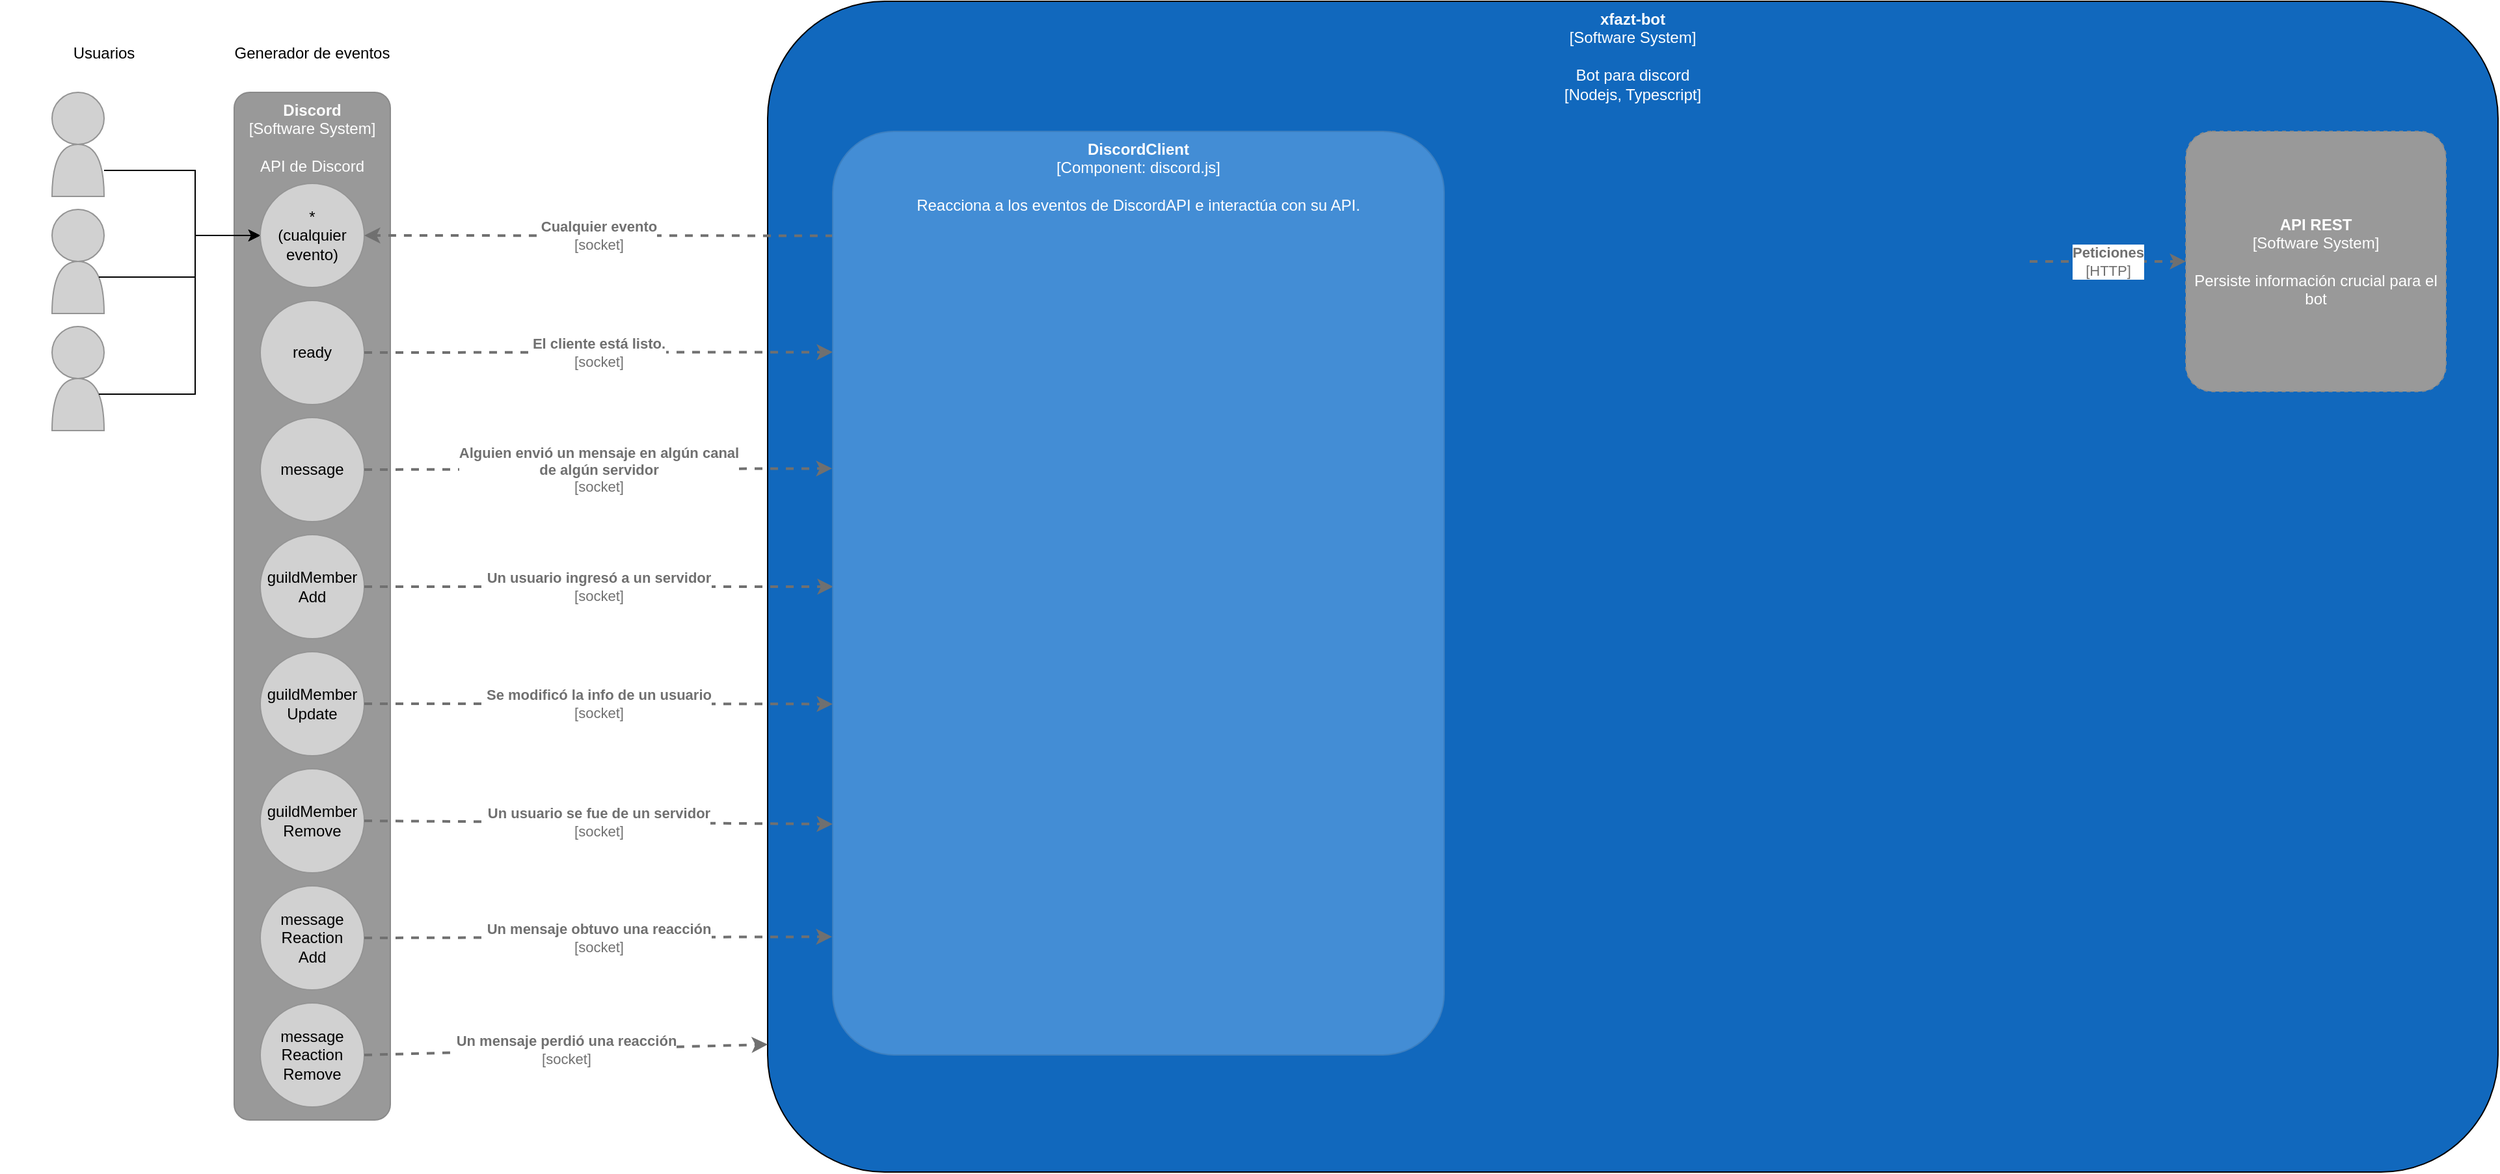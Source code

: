 <mxfile version="13.10.4" type="github">
  <diagram id="pZjO1q-zsHxC9P53aRX8" name="Page-1">
    <mxGraphModel dx="2500" dy="2115" grid="1" gridSize="10" guides="1" tooltips="1" connect="1" arrows="1" fold="1" page="1" pageScale="1" pageWidth="827" pageHeight="1169" math="0" shadow="0">
      <root>
        <mxCell id="0" />
        <mxCell id="1" parent="0" />
        <object placeholders="1" c4Name="Discord" c4Type="Software System" c4Description="API de Discord" label="&lt;b&gt;%c4Name%&lt;/b&gt;&lt;div&gt;[%c4Type%]&lt;/div&gt;&lt;br&gt;&lt;div&gt;%c4Description%&lt;/div&gt;" id="AsDXCz73vh-PDOLJINpi-14">
          <mxCell style="rounded=1;whiteSpace=wrap;html=1;labelBackgroundColor=none;fillColor=#999999;fontColor=#ffffff;align=center;arcSize=10;strokeColor=#8A8A8A;metaEdit=1;metaData={&quot;c4Type&quot;:{&quot;editable&quot;:false}};points=[[0.25,0,0],[0.5,0,0],[0.75,0,0],[1,0.25,0],[1,0.5,0],[1,0.75,0],[0.75,1,0],[0.5,1,0],[0.25,1,0],[0,0.75,0],[0,0.5,0],[0,0.25,0]];verticalAlign=top;" parent="1" vertex="1">
            <mxGeometry x="20" y="10" width="120" height="790" as="geometry" />
          </mxCell>
        </object>
        <mxCell id="AsDXCz73vh-PDOLJINpi-22" value="ready" style="ellipse;whiteSpace=wrap;html=1;aspect=fixed;rounded=1;align=center;fillColor=#D1D1D1;strokeColor=#949494;" parent="1" vertex="1">
          <mxGeometry x="40" y="170" width="80" height="80" as="geometry" />
        </mxCell>
        <mxCell id="AsDXCz73vh-PDOLJINpi-25" value="message" style="ellipse;whiteSpace=wrap;html=1;aspect=fixed;rounded=1;align=center;fillColor=#D1D1D1;strokeColor=#949494;" parent="1" vertex="1">
          <mxGeometry x="40" y="260" width="80" height="80" as="geometry" />
        </mxCell>
        <mxCell id="AsDXCz73vh-PDOLJINpi-26" value="guildMember&lt;br&gt;Add" style="ellipse;whiteSpace=wrap;html=1;aspect=fixed;rounded=1;align=center;fillColor=#D1D1D1;strokeColor=#949494;" parent="1" vertex="1">
          <mxGeometry x="40" y="350" width="80" height="80" as="geometry" />
        </mxCell>
        <mxCell id="AsDXCz73vh-PDOLJINpi-27" value="&lt;div&gt;guildMember&lt;br&gt;Update&lt;/div&gt;" style="ellipse;whiteSpace=wrap;html=1;aspect=fixed;rounded=1;align=center;fillColor=#D1D1D1;strokeColor=#949494;" parent="1" vertex="1">
          <mxGeometry x="40" y="440" width="80" height="80" as="geometry" />
        </mxCell>
        <mxCell id="AsDXCz73vh-PDOLJINpi-28" value="guildMember&lt;br&gt;&lt;div&gt;Remove&lt;/div&gt;" style="ellipse;whiteSpace=wrap;html=1;aspect=fixed;rounded=1;align=center;fillColor=#D1D1D1;strokeColor=#949494;" parent="1" vertex="1">
          <mxGeometry x="40" y="530" width="80" height="80" as="geometry" />
        </mxCell>
        <mxCell id="AsDXCz73vh-PDOLJINpi-29" value="message&lt;br&gt;Reaction&lt;br&gt;Add" style="ellipse;whiteSpace=wrap;html=1;aspect=fixed;rounded=1;align=center;fillColor=#D1D1D1;strokeColor=#949494;" parent="1" vertex="1">
          <mxGeometry x="40" y="620" width="80" height="80" as="geometry" />
        </mxCell>
        <mxCell id="AsDXCz73vh-PDOLJINpi-30" value="message&lt;br&gt;Reaction&lt;br&gt;Remove" style="ellipse;whiteSpace=wrap;html=1;aspect=fixed;rounded=1;align=center;fillColor=#D1D1D1;strokeColor=#949494;" parent="1" vertex="1">
          <mxGeometry x="40" y="710" width="80" height="80" as="geometry" />
        </mxCell>
        <mxCell id="AsDXCz73vh-PDOLJINpi-31" style="edgeStyle=orthogonalEdgeStyle;rounded=0;orthogonalLoop=1;jettySize=auto;html=1;exitX=0.5;exitY=1;exitDx=0;exitDy=0;exitPerimeter=0;" parent="1" source="AsDXCz73vh-PDOLJINpi-14" target="AsDXCz73vh-PDOLJINpi-14" edge="1">
          <mxGeometry relative="1" as="geometry" />
        </mxCell>
        <mxCell id="AsDXCz73vh-PDOLJINpi-34" value="Generador de eventos" style="text;html=1;strokeColor=none;fillColor=none;align=center;verticalAlign=middle;whiteSpace=wrap;rounded=0;" parent="1" vertex="1">
          <mxGeometry y="-40" width="160" height="40" as="geometry" />
        </mxCell>
        <mxCell id="AsDXCz73vh-PDOLJINpi-38" value="" style="group" parent="1" vertex="1" connectable="0">
          <mxGeometry x="-120" y="10" width="40" height="80" as="geometry" />
        </mxCell>
        <mxCell id="AsDXCz73vh-PDOLJINpi-36" value="" style="ellipse;whiteSpace=wrap;html=1;aspect=fixed;rounded=1;strokeColor=#949494;fillColor=#D1D1D1;align=center;" parent="AsDXCz73vh-PDOLJINpi-38" vertex="1">
          <mxGeometry width="40" height="40" as="geometry" />
        </mxCell>
        <mxCell id="AsDXCz73vh-PDOLJINpi-37" value="" style="shape=or;whiteSpace=wrap;html=1;rounded=1;strokeColor=#949494;fillColor=#D1D1D1;align=center;rotation=-90;" parent="AsDXCz73vh-PDOLJINpi-38" vertex="1">
          <mxGeometry y="40" width="40" height="40" as="geometry" />
        </mxCell>
        <mxCell id="AsDXCz73vh-PDOLJINpi-39" value="" style="group" parent="1" vertex="1" connectable="0">
          <mxGeometry x="-120" y="190" width="40" height="80" as="geometry" />
        </mxCell>
        <mxCell id="AsDXCz73vh-PDOLJINpi-40" value="" style="ellipse;whiteSpace=wrap;html=1;aspect=fixed;rounded=1;strokeColor=#949494;fillColor=#D1D1D1;align=center;" parent="AsDXCz73vh-PDOLJINpi-39" vertex="1">
          <mxGeometry width="40" height="40" as="geometry" />
        </mxCell>
        <mxCell id="AsDXCz73vh-PDOLJINpi-41" value="" style="shape=or;whiteSpace=wrap;html=1;rounded=1;strokeColor=#949494;fillColor=#D1D1D1;align=center;rotation=-90;" parent="AsDXCz73vh-PDOLJINpi-39" vertex="1">
          <mxGeometry y="40" width="40" height="40" as="geometry" />
        </mxCell>
        <mxCell id="AsDXCz73vh-PDOLJINpi-42" value="" style="group" parent="1" vertex="1" connectable="0">
          <mxGeometry x="-120" y="100" width="40" height="80" as="geometry" />
        </mxCell>
        <mxCell id="AsDXCz73vh-PDOLJINpi-43" value="" style="ellipse;whiteSpace=wrap;html=1;aspect=fixed;rounded=1;strokeColor=#949494;fillColor=#D1D1D1;align=center;" parent="AsDXCz73vh-PDOLJINpi-42" vertex="1">
          <mxGeometry width="40" height="40" as="geometry" />
        </mxCell>
        <mxCell id="AsDXCz73vh-PDOLJINpi-44" value="" style="shape=or;whiteSpace=wrap;html=1;rounded=1;strokeColor=#949494;fillColor=#D1D1D1;align=center;rotation=-90;" parent="AsDXCz73vh-PDOLJINpi-42" vertex="1">
          <mxGeometry y="40" width="40" height="40" as="geometry" />
        </mxCell>
        <mxCell id="AsDXCz73vh-PDOLJINpi-46" style="edgeStyle=orthogonalEdgeStyle;rounded=0;orthogonalLoop=1;jettySize=auto;html=1;exitX=0.7;exitY=0.9;exitDx=0;exitDy=0;exitPerimeter=0;entryX=0;entryY=0.5;entryDx=0;entryDy=0;" parent="1" source="AsDXCz73vh-PDOLJINpi-41" target="eNZzyNxrex4ou6BvPBKj-11" edge="1">
          <mxGeometry relative="1" as="geometry">
            <mxPoint x="40" y="120" as="targetPoint" />
            <Array as="points">
              <mxPoint x="-10" y="242" />
              <mxPoint x="-10" y="120" />
            </Array>
          </mxGeometry>
        </mxCell>
        <mxCell id="AsDXCz73vh-PDOLJINpi-48" style="edgeStyle=orthogonalEdgeStyle;rounded=0;orthogonalLoop=1;jettySize=auto;html=1;exitX=0.7;exitY=0.9;exitDx=0;exitDy=0;exitPerimeter=0;entryX=0;entryY=0.5;entryDx=0;entryDy=0;" parent="1" source="AsDXCz73vh-PDOLJINpi-44" target="eNZzyNxrex4ou6BvPBKj-11" edge="1">
          <mxGeometry relative="1" as="geometry">
            <mxPoint x="40" y="120" as="targetPoint" />
            <Array as="points">
              <mxPoint x="-10" y="152" />
              <mxPoint x="-10" y="120" />
            </Array>
          </mxGeometry>
        </mxCell>
        <mxCell id="AsDXCz73vh-PDOLJINpi-49" style="edgeStyle=orthogonalEdgeStyle;rounded=0;orthogonalLoop=1;jettySize=auto;html=1;entryX=0;entryY=0.5;entryDx=0;entryDy=0;" parent="1" source="AsDXCz73vh-PDOLJINpi-37" target="eNZzyNxrex4ou6BvPBKj-11" edge="1">
          <mxGeometry relative="1" as="geometry">
            <Array as="points">
              <mxPoint x="-10" y="70" />
              <mxPoint x="-10" y="120" />
            </Array>
          </mxGeometry>
        </mxCell>
        <mxCell id="AsDXCz73vh-PDOLJINpi-51" value="Usuarios" style="text;html=1;strokeColor=none;fillColor=none;align=center;verticalAlign=middle;whiteSpace=wrap;rounded=0;" parent="1" vertex="1">
          <mxGeometry x="-160" y="-40" width="160" height="40" as="geometry" />
        </mxCell>
        <object placeholders="1" c4Name="xfazt-bot" c4Type="Software System" c4Description="Bot para discord&#xa;[Nodejs, Typescript]" label="&lt;b&gt;%c4Name%&lt;/b&gt;&lt;div&gt;[%c4Type%]&lt;/div&gt;&lt;br&gt;&lt;div&gt;%c4Description%&lt;/div&gt;" id="AsDXCz73vh-PDOLJINpi-60">
          <mxCell style="rounded=1;whiteSpace=wrap;html=1;labelBackgroundColor=none;fillColor=#1168BD;fontColor=#ffffff;align=center;arcSize=10;metaEdit=1;metaData={&quot;c4Type&quot;:{&quot;editable&quot;:false}};points=[[0.25,0,0],[0.5,0,0],[0.75,0,0],[1,0.25,0],[1,0.5,0],[1,0.75,0],[0.75,1,0],[0.5,1,0],[0.25,1,0],[0,0.75,0],[0,0.5,0],[0,0.25,0]];verticalAlign=top;" parent="1" vertex="1">
            <mxGeometry x="430" y="-60" width="1330" height="900" as="geometry" />
          </mxCell>
        </object>
        <object placeholders="1" c4Name="API REST" c4Type="Software System" c4Description="Persiste información crucial para el bot" label="&lt;b&gt;%c4Name%&lt;/b&gt;&lt;div&gt;[%c4Type%]&lt;/div&gt;&lt;br&gt;&lt;div&gt;%c4Description%&lt;/div&gt;" id="AsDXCz73vh-PDOLJINpi-63">
          <mxCell style="rounded=1;whiteSpace=wrap;html=1;labelBackgroundColor=none;fillColor=#999999;fontColor=#ffffff;align=center;arcSize=10;strokeColor=#8A8A8A;metaEdit=1;metaData={&quot;c4Type&quot;:{&quot;editable&quot;:false}};points=[[0.25,0,0],[0.5,0,0],[0.75,0,0],[1,0.25,0],[1,0.5,0],[1,0.75,0],[0.75,1,0],[0.5,1,0],[0.25,1,0],[0,0.75,0],[0,0.5,0],[0,0.25,0]];dashed=1;" parent="1" vertex="1">
            <mxGeometry x="1520" y="40" width="200" height="200" as="geometry" />
          </mxCell>
        </object>
        <object placeholders="1" c4Type="Relationship" c4Technology="HTTP" c4Description="Peticiones" label="&lt;div style=&quot;text-align: left&quot;&gt;&lt;div style=&quot;text-align: center&quot;&gt;&lt;b&gt;%c4Description%&lt;/b&gt;&lt;/div&gt;&lt;div style=&quot;text-align: center&quot;&gt;[%c4Technology%]&lt;/div&gt;&lt;/div&gt;" id="AsDXCz73vh-PDOLJINpi-65">
          <mxCell style="edgeStyle=none;rounded=0;html=1;jettySize=auto;orthogonalLoop=1;strokeColor=#707070;strokeWidth=2;fontColor=#707070;jumpStyle=none;dashed=1;metaEdit=1;metaData={&quot;c4Type&quot;:{&quot;editable&quot;:false}};" parent="1" edge="1" target="AsDXCz73vh-PDOLJINpi-63">
            <mxGeometry width="160" relative="1" as="geometry">
              <mxPoint x="1400" y="140" as="sourcePoint" />
              <mxPoint x="1520" y="139" as="targetPoint" />
            </mxGeometry>
          </mxCell>
        </object>
        <object placeholders="1" c4Type="Relationship" c4Technology="socket" c4Description="El cliente está listo." label="&lt;div style=&quot;text-align: left&quot;&gt;&lt;div style=&quot;text-align: center&quot;&gt;&lt;b&gt;%c4Description%&lt;/b&gt;&lt;/div&gt;&lt;div style=&quot;text-align: center&quot;&gt;[%c4Technology%]&lt;/div&gt;&lt;/div&gt;" id="eNZzyNxrex4ou6BvPBKj-2">
          <mxCell style="edgeStyle=none;rounded=0;html=1;jettySize=auto;orthogonalLoop=1;strokeColor=#707070;strokeWidth=2;fontColor=#707070;jumpStyle=none;dashed=1;metaEdit=1;metaData={&quot;c4Type&quot;:{&quot;editable&quot;:false}};entryX=0;entryY=0.239;entryDx=0;entryDy=0;entryPerimeter=0;exitX=1;exitY=0.5;exitDx=0;exitDy=0;" edge="1" parent="1" source="AsDXCz73vh-PDOLJINpi-22" target="eNZzyNxrex4ou6BvPBKj-14">
            <mxGeometry width="160" relative="1" as="geometry">
              <mxPoint x="130" y="121" as="sourcePoint" />
              <mxPoint x="280" y="120" as="targetPoint" />
            </mxGeometry>
          </mxCell>
        </object>
        <object placeholders="1" c4Type="Relationship" c4Technology="socket" c4Description="Alguien envió un mensaje en algún canal&#xa;de algún servidor" label="&lt;div style=&quot;text-align: left&quot;&gt;&lt;div style=&quot;text-align: center&quot;&gt;&lt;b&gt;%c4Description%&lt;/b&gt;&lt;/div&gt;&lt;div style=&quot;text-align: center&quot;&gt;[%c4Technology%]&lt;/div&gt;&lt;/div&gt;" id="eNZzyNxrex4ou6BvPBKj-4">
          <mxCell style="edgeStyle=none;rounded=0;html=1;jettySize=auto;orthogonalLoop=1;strokeColor=#707070;strokeWidth=2;fontColor=#707070;jumpStyle=none;dashed=1;metaEdit=1;metaData={&quot;c4Type&quot;:{&quot;editable&quot;:false}};exitX=1;exitY=0.5;exitDx=0;exitDy=0;entryX=-0.001;entryY=0.365;entryDx=0;entryDy=0;entryPerimeter=0;" edge="1" parent="1" source="AsDXCz73vh-PDOLJINpi-25" target="eNZzyNxrex4ou6BvPBKj-14">
            <mxGeometry width="160" relative="1" as="geometry">
              <mxPoint x="120" y="209.41" as="sourcePoint" />
              <mxPoint x="420" y="209" as="targetPoint" />
            </mxGeometry>
          </mxCell>
        </object>
        <object placeholders="1" c4Type="Relationship" c4Technology="socket" c4Description="Un usuario ingresó a un servidor" label="&lt;div style=&quot;text-align: left&quot;&gt;&lt;div style=&quot;text-align: center&quot;&gt;&lt;b&gt;%c4Description%&lt;/b&gt;&lt;/div&gt;&lt;div style=&quot;text-align: center&quot;&gt;[%c4Technology%]&lt;/div&gt;&lt;/div&gt;" id="eNZzyNxrex4ou6BvPBKj-5">
          <mxCell style="edgeStyle=none;rounded=0;html=1;jettySize=auto;orthogonalLoop=1;strokeColor=#707070;strokeWidth=2;fontColor=#707070;jumpStyle=none;dashed=1;metaEdit=1;metaData={&quot;c4Type&quot;:{&quot;editable&quot;:false}};exitX=1;exitY=0.5;exitDx=0;exitDy=0;entryX=0.001;entryY=0.493;entryDx=0;entryDy=0;entryPerimeter=0;" edge="1" parent="1" source="AsDXCz73vh-PDOLJINpi-26" target="eNZzyNxrex4ou6BvPBKj-14">
            <mxGeometry width="160" relative="1" as="geometry">
              <mxPoint x="120" y="299.41" as="sourcePoint" />
              <mxPoint x="420" y="299" as="targetPoint" />
            </mxGeometry>
          </mxCell>
        </object>
        <object placeholders="1" c4Type="Relationship" c4Technology="socket" c4Description="Se modificó la info de un usuario" label="&lt;div style=&quot;text-align: left&quot;&gt;&lt;div style=&quot;text-align: center&quot;&gt;&lt;b&gt;%c4Description%&lt;/b&gt;&lt;/div&gt;&lt;div style=&quot;text-align: center&quot;&gt;[%c4Technology%]&lt;/div&gt;&lt;/div&gt;" id="eNZzyNxrex4ou6BvPBKj-6">
          <mxCell style="edgeStyle=none;rounded=0;html=1;jettySize=auto;orthogonalLoop=1;strokeColor=#707070;strokeWidth=2;fontColor=#707070;jumpStyle=none;dashed=1;metaEdit=1;metaData={&quot;c4Type&quot;:{&quot;editable&quot;:false}};exitX=1;exitY=0.5;exitDx=0;exitDy=0;entryX=0;entryY=0.62;entryDx=0;entryDy=0;entryPerimeter=0;" edge="1" parent="1" source="AsDXCz73vh-PDOLJINpi-27" target="eNZzyNxrex4ou6BvPBKj-14">
            <mxGeometry width="160" relative="1" as="geometry">
              <mxPoint x="130" y="389.41" as="sourcePoint" />
              <mxPoint x="290" y="389.41" as="targetPoint" />
            </mxGeometry>
          </mxCell>
        </object>
        <object placeholders="1" c4Type="Relationship" c4Technology="socket" c4Description="Un usuario se fue de un servidor" label="&lt;div style=&quot;text-align: left&quot;&gt;&lt;div style=&quot;text-align: center&quot;&gt;&lt;b&gt;%c4Description%&lt;/b&gt;&lt;/div&gt;&lt;div style=&quot;text-align: center&quot;&gt;[%c4Technology%]&lt;/div&gt;&lt;/div&gt;" id="eNZzyNxrex4ou6BvPBKj-7">
          <mxCell style="edgeStyle=none;rounded=0;html=1;jettySize=auto;orthogonalLoop=1;strokeColor=#707070;strokeWidth=2;fontColor=#707070;jumpStyle=none;dashed=1;metaEdit=1;metaData={&quot;c4Type&quot;:{&quot;editable&quot;:false}};exitX=1;exitY=0.5;exitDx=0;exitDy=0;entryX=0;entryY=0.75;entryDx=0;entryDy=0;entryPerimeter=0;" edge="1" parent="1" source="AsDXCz73vh-PDOLJINpi-28" target="eNZzyNxrex4ou6BvPBKj-14">
            <mxGeometry width="160" relative="1" as="geometry">
              <mxPoint x="130" y="479.41" as="sourcePoint" />
              <mxPoint x="430" y="570" as="targetPoint" />
            </mxGeometry>
          </mxCell>
        </object>
        <object placeholders="1" c4Type="Relationship" c4Technology="socket" c4Description="Un mensaje obtuvo una reacción" label="&lt;div style=&quot;text-align: left&quot;&gt;&lt;div style=&quot;text-align: center&quot;&gt;&lt;b&gt;%c4Description%&lt;/b&gt;&lt;/div&gt;&lt;div style=&quot;text-align: center&quot;&gt;[%c4Technology%]&lt;/div&gt;&lt;/div&gt;" id="eNZzyNxrex4ou6BvPBKj-8">
          <mxCell style="edgeStyle=none;rounded=0;html=1;jettySize=auto;orthogonalLoop=1;strokeColor=#707070;strokeWidth=2;fontColor=#707070;jumpStyle=none;dashed=1;metaEdit=1;metaData={&quot;c4Type&quot;:{&quot;editable&quot;:false}};exitX=1;exitY=0.5;exitDx=0;exitDy=0;entryX=-0.001;entryY=0.872;entryDx=0;entryDy=0;entryPerimeter=0;" edge="1" parent="1" source="AsDXCz73vh-PDOLJINpi-29" target="eNZzyNxrex4ou6BvPBKj-14">
            <mxGeometry width="160" relative="1" as="geometry">
              <mxPoint x="120" y="569.41" as="sourcePoint" />
              <mxPoint x="430" y="660" as="targetPoint" />
            </mxGeometry>
          </mxCell>
        </object>
        <object placeholders="1" c4Type="Relationship" c4Technology="socket" c4Description="Un mensaje perdió una reacción" label="&lt;div style=&quot;text-align: left&quot;&gt;&lt;div style=&quot;text-align: center&quot;&gt;&lt;b&gt;%c4Description%&lt;/b&gt;&lt;/div&gt;&lt;div style=&quot;text-align: center&quot;&gt;[%c4Technology%]&lt;/div&gt;&lt;/div&gt;" id="eNZzyNxrex4ou6BvPBKj-9">
          <mxCell style="edgeStyle=none;rounded=0;html=1;jettySize=auto;orthogonalLoop=1;strokeColor=#707070;strokeWidth=2;fontColor=#707070;jumpStyle=none;dashed=1;metaEdit=1;metaData={&quot;c4Type&quot;:{&quot;editable&quot;:false}};exitX=1;exitY=0.5;exitDx=0;exitDy=0;entryX=0;entryY=0.891;entryDx=0;entryDy=0;entryPerimeter=0;" edge="1" parent="1" source="AsDXCz73vh-PDOLJINpi-30" target="AsDXCz73vh-PDOLJINpi-60">
            <mxGeometry width="160" relative="1" as="geometry">
              <mxPoint x="120" y="659.41" as="sourcePoint" />
              <mxPoint x="280" y="659.41" as="targetPoint" />
            </mxGeometry>
          </mxCell>
        </object>
        <mxCell id="eNZzyNxrex4ou6BvPBKj-11" value="&lt;div&gt;*&lt;br&gt;&lt;/div&gt;(cualquier&lt;br&gt;evento)" style="ellipse;whiteSpace=wrap;html=1;aspect=fixed;rounded=1;align=center;fillColor=#D1D1D1;strokeColor=#949494;" vertex="1" parent="1">
          <mxGeometry x="40" y="80" width="80" height="80" as="geometry" />
        </mxCell>
        <object placeholders="1" c4Type="Relationship" c4Technology="socket" c4Description="Cualquier evento" label="&lt;div style=&quot;text-align: left&quot;&gt;&lt;div style=&quot;text-align: center&quot;&gt;&lt;b&gt;%c4Description%&lt;/b&gt;&lt;/div&gt;&lt;div style=&quot;text-align: center&quot;&gt;[%c4Technology%]&lt;/div&gt;&lt;/div&gt;" id="eNZzyNxrex4ou6BvPBKj-12">
          <mxCell style="edgeStyle=none;rounded=0;html=1;entryX=1;entryY=0.5;jettySize=auto;orthogonalLoop=1;strokeColor=#707070;strokeWidth=2;fontColor=#707070;jumpStyle=none;dashed=1;metaEdit=1;metaData={&quot;c4Type&quot;:{&quot;editable&quot;:false}};exitX=0.001;exitY=0.113;exitDx=0;exitDy=0;exitPerimeter=0;entryDx=0;entryDy=0;" edge="1" parent="1" source="eNZzyNxrex4ou6BvPBKj-14" target="eNZzyNxrex4ou6BvPBKj-11">
            <mxGeometry width="160" relative="1" as="geometry">
              <mxPoint x="400" y="10" as="sourcePoint" />
              <mxPoint x="560" y="10" as="targetPoint" />
            </mxGeometry>
          </mxCell>
        </object>
        <object placeholders="1" c4Name="DiscordClient" c4Type="Component" c4Technology="discord.js" c4Description="Reacciona a los eventos de DiscordAPI e interactúa con su API." label="&lt;b&gt;%c4Name%&lt;/b&gt;&lt;div&gt;[%c4Type%: %c4Technology%]&lt;/div&gt;&lt;br&gt;&lt;div&gt;%c4Description%&lt;/div&gt;" id="eNZzyNxrex4ou6BvPBKj-14">
          <mxCell style="rounded=1;whiteSpace=wrap;html=1;labelBackgroundColor=none;fillColor=#438DD5;fontColor=#ffffff;align=center;arcSize=10;strokeColor=#3C7FC0;metaEdit=1;metaData={&quot;c4Type&quot;:{&quot;editable&quot;:false}};points=[[0.25,0,0],[0.5,0,0],[0.75,0,0],[1,0.25,0],[1,0.5,0],[1,0.75,0],[0.75,1,0],[0.5,1,0],[0.25,1,0],[0,0.75,0],[0,0.5,0],[0,0.25,0]];verticalAlign=top;labelPosition=center;verticalLabelPosition=middle;" vertex="1" parent="1">
            <mxGeometry x="480" y="40" width="470" height="710" as="geometry" />
          </mxCell>
        </object>
      </root>
    </mxGraphModel>
  </diagram>
</mxfile>
